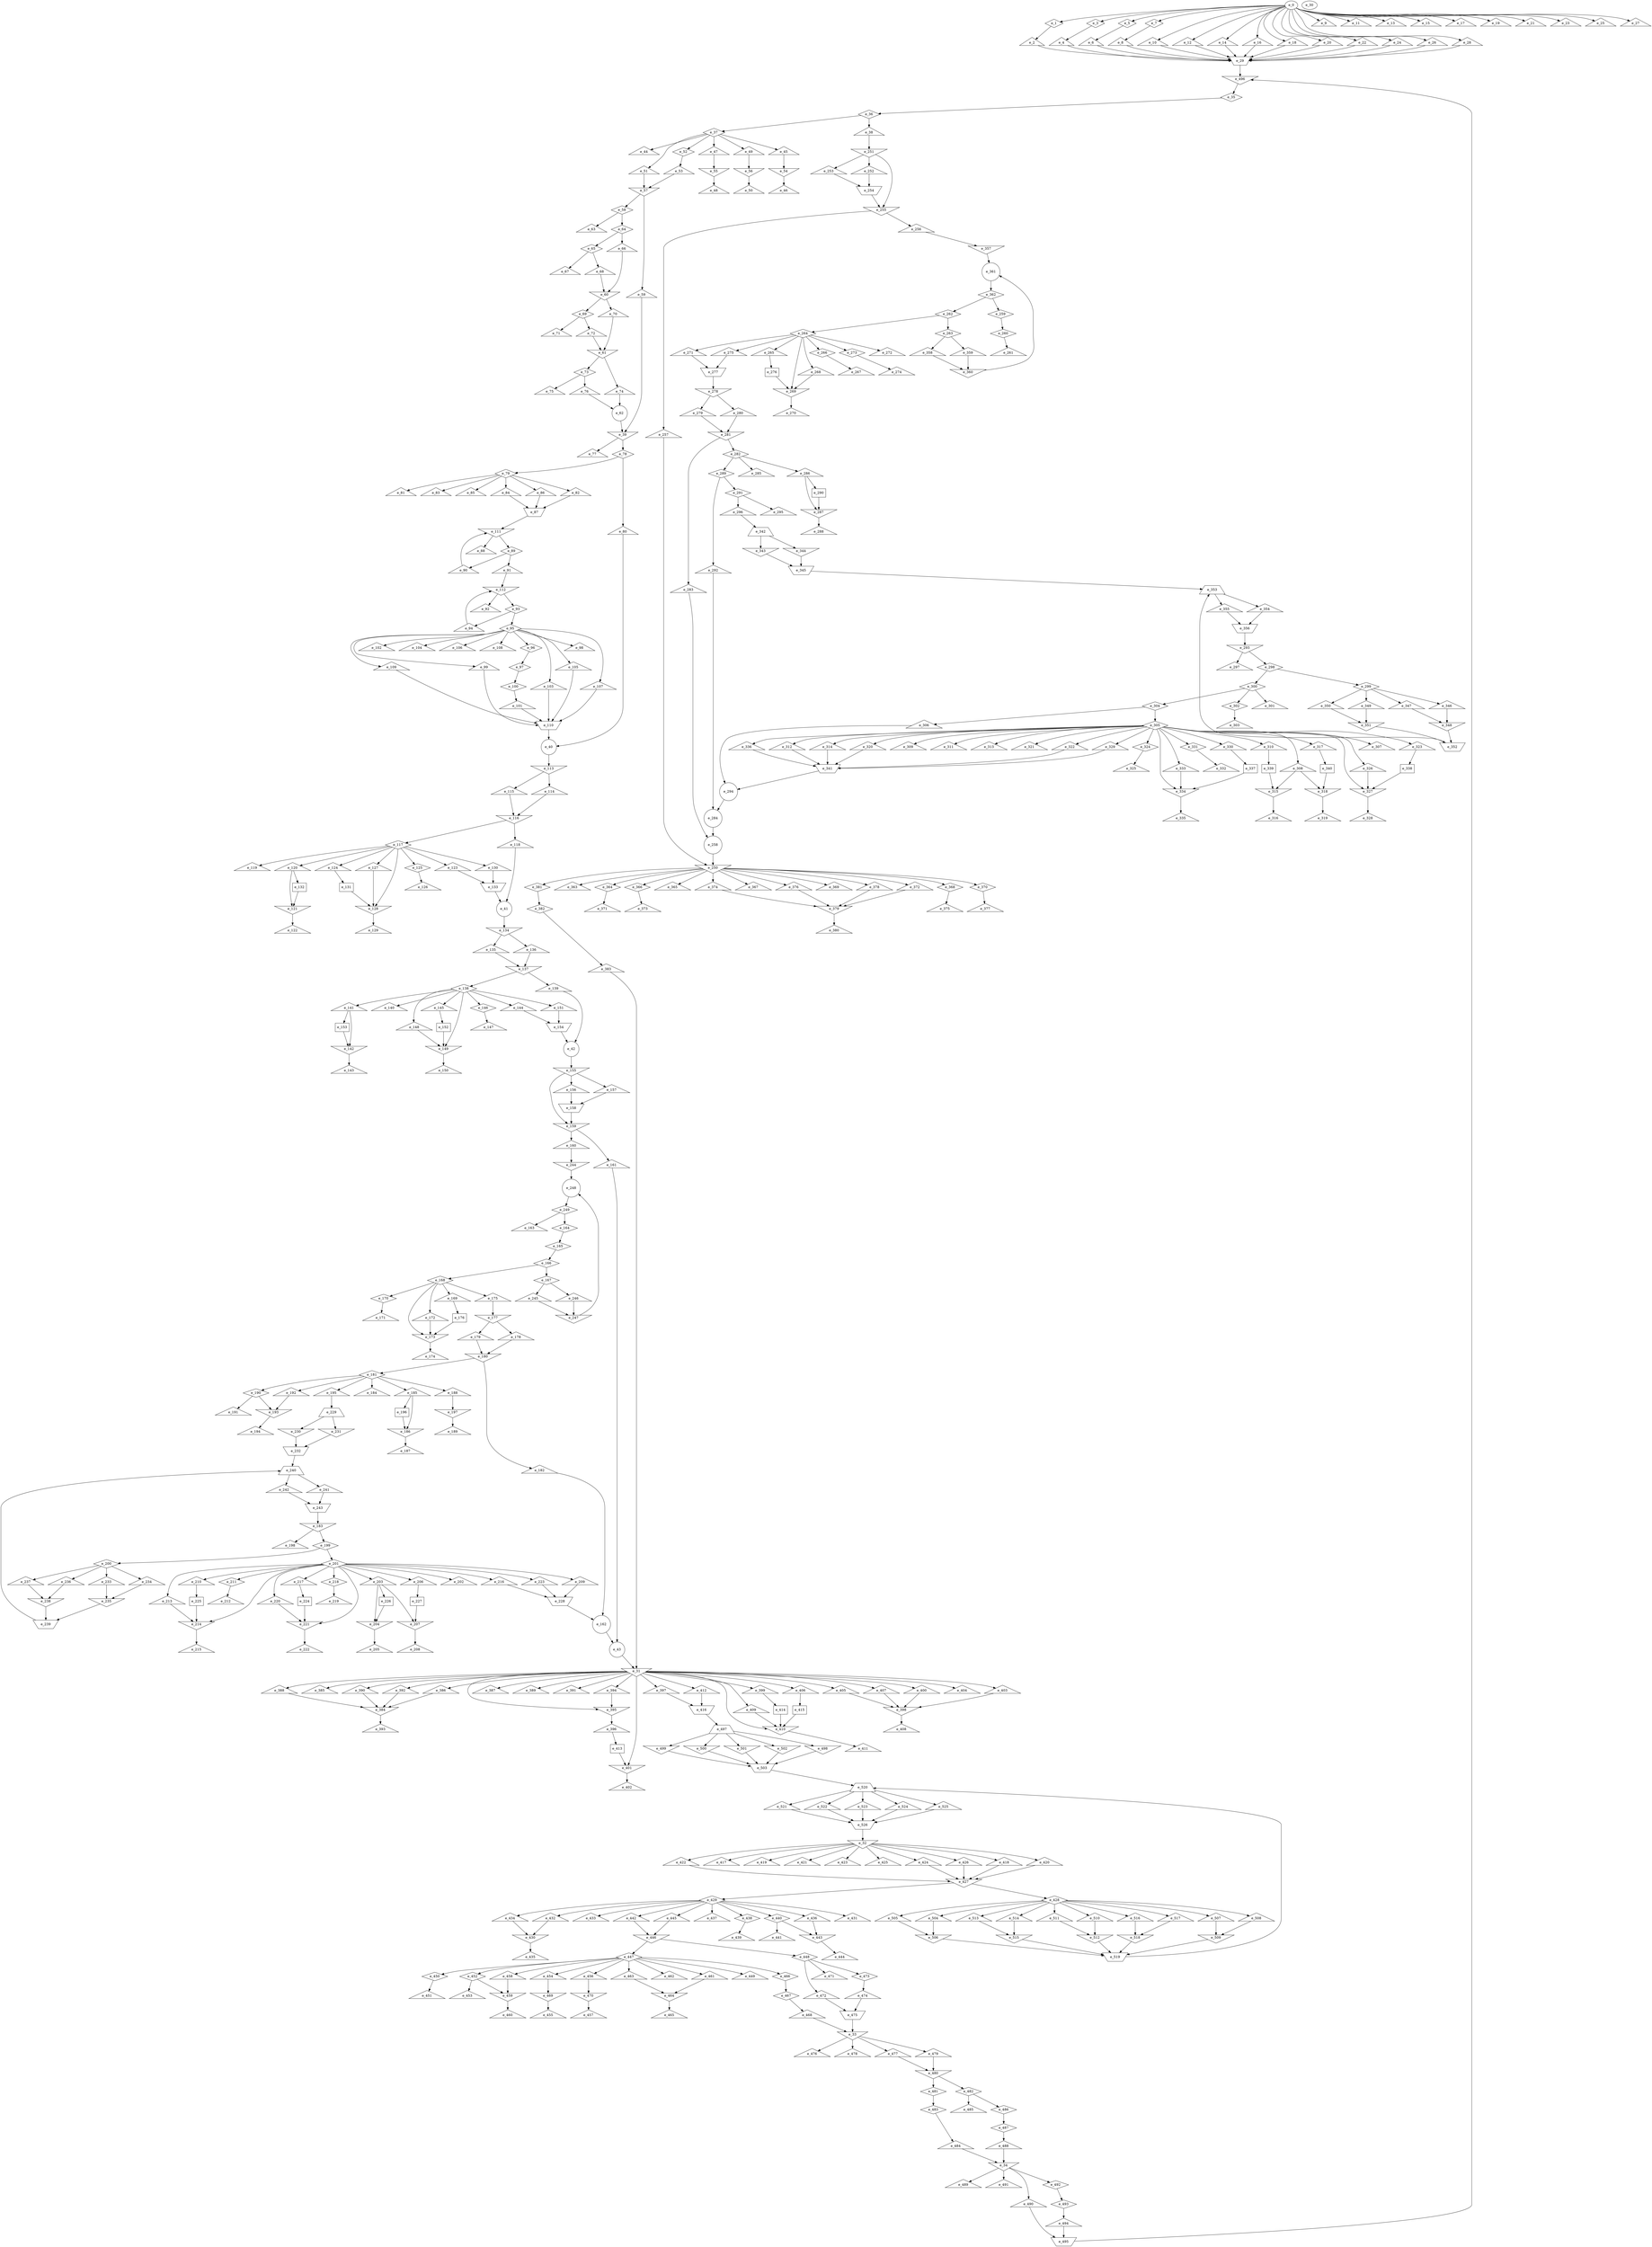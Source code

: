 digraph control_path {
  e_0: entry_node : n ;
  e_1 [shape = diamond];
  e_2 [shape = triangle];
  e_3 [shape = diamond];
  e_4 [shape = triangle];
  e_5 [shape = diamond];
  e_6 [shape = triangle];
  e_7 [shape = diamond];
  e_8 [shape = triangle];
  e_9 [shape = triangle];
  e_10 [shape = triangle];
  e_11 [shape = triangle];
  e_12 [shape = triangle];
  e_13 [shape = triangle];
  e_14 [shape = triangle];
  e_15 [shape = triangle];
  e_16 [shape = triangle];
  e_17 [shape = triangle];
  e_18 [shape = triangle];
  e_19 [shape = triangle];
  e_20 [shape = triangle];
  e_21 [shape = triangle];
  e_22 [shape = triangle];
  e_23 [shape = triangle];
  e_24 [shape = triangle];
  e_25 [shape = triangle];
  e_26 [shape = triangle];
  e_27 [shape = triangle];
  e_28 [shape = triangle];
  e_29 [shape = invtrapezium];
  e_30: exit_node : s ;
  e_31 [shape = invtriangle];
  e_32 [shape = invtriangle];
  e_33 [shape = invtriangle];
  e_34 [shape = invtriangle];
  e_35 [shape = diamond];
  e_36 [shape = diamond];
  e_37 [shape = diamond];
  e_38 [shape = triangle];
  e_39 [shape = invtriangle];
  e_40 [shape = circle];
  e_41 [shape = circle];
  e_42 [shape = circle];
  e_43 [shape = circle];
  e_44 [shape = triangle];
  e_45 [shape = triangle];
  e_46 [shape = triangle];
  e_47 [shape = triangle];
  e_48 [shape = triangle];
  e_49 [shape = triangle];
  e_50 [shape = triangle];
  e_51 [shape = triangle];
  e_52 [shape = diamond];
  e_53 [shape = triangle];
  e_54 [shape = invtriangle];
  e_55 [shape = invtriangle];
  e_56 [shape = invtriangle];
  e_57 [shape = invtriangle];
  e_58 [shape = diamond];
  e_59 [shape = triangle];
  e_60 [shape = invtriangle];
  e_61 [shape = invtriangle];
  e_62 [shape = circle];
  e_63 [shape = triangle];
  e_64 [shape = diamond];
  e_65 [shape = diamond];
  e_66 [shape = triangle];
  e_67 [shape = triangle];
  e_68 [shape = triangle];
  e_69 [shape = diamond];
  e_70 [shape = triangle];
  e_71 [shape = triangle];
  e_72 [shape = triangle];
  e_73 [shape = diamond];
  e_74 [shape = triangle];
  e_75 [shape = triangle];
  e_76 [shape = triangle];
  e_77 [shape = triangle];
  e_78 [shape = diamond];
  e_79 [shape = diamond];
  e_80 [shape = triangle];
  e_81 [shape = triangle];
  e_82 [shape = triangle];
  e_83 [shape = triangle];
  e_84 [shape = triangle];
  e_85 [shape = triangle];
  e_86 [shape = triangle];
  e_87 [shape = invtrapezium];
  e_88 [shape = triangle];
  e_89 [shape = diamond];
  e_90 [shape = triangle];
  e_91 [shape = triangle];
  e_92 [shape = triangle];
  e_93 [shape = diamond];
  e_94 [shape = triangle];
  e_95 [shape = diamond];
  e_96 [shape = diamond];
  e_97 [shape = diamond];
  e_98 [shape = triangle];
  e_99 [shape = triangle];
  e_100 [shape = diamond];
  e_101 [shape = triangle];
  e_102 [shape = triangle];
  e_103 [shape = triangle];
  e_104 [shape = triangle];
  e_105 [shape = triangle];
  e_106 [shape = triangle];
  e_107 [shape = triangle];
  e_108 [shape = triangle];
  e_109 [shape = triangle];
  e_110 [shape = invtrapezium];
  e_111 [shape = invtriangle];
  e_112 [shape = invtriangle];
  e_113 [shape = invtriangle];
  e_114 [shape = triangle];
  e_115 [shape = triangle];
  e_116 [shape = invtriangle];
  e_117 [shape = diamond];
  e_118 [shape = triangle];
  e_119 [shape = triangle];
  e_120 [shape = triangle];
  e_121 [shape = invtriangle];
  e_122 [shape = triangle];
  e_123 [shape = triangle];
  e_124 [shape = triangle];
  e_125 [shape = diamond];
  e_126 [shape = triangle];
  e_127 [shape = triangle];
  e_128 [shape = invtriangle];
  e_129 [shape = triangle];
  e_130 [shape = triangle];
  e_131 [shape = dot];
  e_132 [shape = dot];
  e_133 [shape = invtrapezium];
  e_134 [shape = invtriangle];
  e_135 [shape = triangle];
  e_136 [shape = triangle];
  e_137 [shape = invtriangle];
  e_138 [shape = diamond];
  e_139 [shape = triangle];
  e_140 [shape = triangle];
  e_141 [shape = triangle];
  e_142 [shape = invtriangle];
  e_143 [shape = triangle];
  e_144 [shape = triangle];
  e_145 [shape = triangle];
  e_146 [shape = diamond];
  e_147 [shape = triangle];
  e_148 [shape = triangle];
  e_149 [shape = invtriangle];
  e_150 [shape = triangle];
  e_151 [shape = triangle];
  e_152 [shape = dot];
  e_153 [shape = dot];
  e_154 [shape = invtrapezium];
  e_155 [shape = invtriangle];
  e_156 [shape = triangle];
  e_157 [shape = triangle];
  e_158 [shape = invtrapezium];
  e_159 [shape = invtriangle];
  e_160 [shape = triangle];
  e_161 [shape = triangle];
  e_162 [shape = circle];
  e_163 [shape = triangle];
  e_164 [shape = diamond];
  e_165 [shape = diamond];
  e_166 [shape = diamond];
  e_167 [shape = diamond];
  e_168 [shape = diamond];
  e_169 [shape = triangle];
  e_170 [shape = diamond];
  e_171 [shape = triangle];
  e_172 [shape = triangle];
  e_173 [shape = invtriangle];
  e_174 [shape = triangle];
  e_175 [shape = triangle];
  e_176 [shape = dot];
  e_177 [shape = invtriangle];
  e_178 [shape = triangle];
  e_179 [shape = triangle];
  e_180 [shape = invtriangle];
  e_181 [shape = diamond];
  e_182 [shape = triangle];
  e_183 [shape = invtriangle];
  e_184 [shape = triangle];
  e_185 [shape = triangle];
  e_186 [shape = invtriangle];
  e_187 [shape = triangle];
  e_188 [shape = triangle];
  e_189 [shape = triangle];
  e_190 [shape = diamond];
  e_191 [shape = triangle];
  e_192 [shape = triangle];
  e_193 [shape = invtriangle];
  e_194 [shape = triangle];
  e_195 [shape = triangle];
  e_196 [shape = dot];
  e_197 [shape = invtriangle];
  e_198 [shape = triangle];
  e_199 [shape = diamond];
  e_200 [shape = diamond];
  e_201 [shape = diamond];
  e_202 [shape = triangle];
  e_203 [shape = triangle];
  e_204 [shape = invtriangle];
  e_205 [shape = triangle];
  e_206 [shape = triangle];
  e_207 [shape = invtriangle];
  e_208 [shape = triangle];
  e_209 [shape = triangle];
  e_210 [shape = triangle];
  e_211 [shape = diamond];
  e_212 [shape = triangle];
  e_213 [shape = triangle];
  e_214 [shape = invtriangle];
  e_215 [shape = triangle];
  e_216 [shape = triangle];
  e_217 [shape = triangle];
  e_218 [shape = diamond];
  e_219 [shape = triangle];
  e_220 [shape = triangle];
  e_221 [shape = invtriangle];
  e_222 [shape = triangle];
  e_223 [shape = triangle];
  e_224 [shape = dot];
  e_225 [shape = dot];
  e_226 [shape = dot];
  e_227 [shape = dot];
  e_228 [shape = invtrapezium];
  e_229 [shape = trapezium];
  e_230 [shape = invtriangle];
  e_231 [shape = invtriangle];
  e_232 [shape = invtrapezium];
  e_233 [shape = triangle];
  e_234 [shape = triangle];
  e_235 [shape = invtriangle];
  e_236 [shape = triangle];
  e_237 [shape = triangle];
  e_238 [shape = invtriangle];
  e_239 [shape = invtrapezium];
  e_240 [shape = trapezium];
  e_241 [shape = triangle];
  e_242 [shape = triangle];
  e_243 [shape = invtrapezium];
  e_244 [shape = invtriangle];
  e_245 [shape = triangle];
  e_246 [shape = triangle];
  e_247 [shape = invtriangle];
  e_248 [shape = circle];
  e_249 [shape = diamond];
  e_250 [shape = invtriangle];
  e_251 [shape = invtriangle];
  e_252 [shape = triangle];
  e_253 [shape = triangle];
  e_254 [shape = invtrapezium];
  e_255 [shape = invtriangle];
  e_256 [shape = triangle];
  e_257 [shape = triangle];
  e_258 [shape = circle];
  e_259 [shape = diamond];
  e_260 [shape = diamond];
  e_261 [shape = triangle];
  e_262 [shape = diamond];
  e_263 [shape = diamond];
  e_264 [shape = diamond];
  e_265 [shape = triangle];
  e_266 [shape = diamond];
  e_267 [shape = triangle];
  e_268 [shape = triangle];
  e_269 [shape = invtriangle];
  e_270 [shape = triangle];
  e_271 [shape = triangle];
  e_272 [shape = triangle];
  e_273 [shape = diamond];
  e_274 [shape = triangle];
  e_275 [shape = triangle];
  e_276 [shape = dot];
  e_277 [shape = invtrapezium];
  e_278 [shape = invtriangle];
  e_279 [shape = triangle];
  e_280 [shape = triangle];
  e_281 [shape = invtriangle];
  e_282 [shape = diamond];
  e_283 [shape = triangle];
  e_284 [shape = circle];
  e_285 [shape = triangle];
  e_286 [shape = triangle];
  e_287 [shape = invtriangle];
  e_288 [shape = triangle];
  e_289 [shape = diamond];
  e_290 [shape = dot];
  e_291 [shape = diamond];
  e_292 [shape = triangle];
  e_293 [shape = invtriangle];
  e_294 [shape = circle];
  e_295 [shape = triangle];
  e_296 [shape = triangle];
  e_297 [shape = triangle];
  e_298 [shape = diamond];
  e_299 [shape = diamond];
  e_300 [shape = diamond];
  e_301 [shape = triangle];
  e_302 [shape = diamond];
  e_303 [shape = triangle];
  e_304 [shape = diamond];
  e_305 [shape = diamond];
  e_306 [shape = triangle];
  e_307 [shape = triangle];
  e_308 [shape = triangle];
  e_309 [shape = triangle];
  e_310 [shape = triangle];
  e_311 [shape = triangle];
  e_312 [shape = triangle];
  e_313 [shape = triangle];
  e_314 [shape = triangle];
  e_315 [shape = invtriangle];
  e_316 [shape = triangle];
  e_317 [shape = triangle];
  e_318 [shape = invtriangle];
  e_319 [shape = triangle];
  e_320 [shape = triangle];
  e_321 [shape = triangle];
  e_322 [shape = triangle];
  e_323 [shape = triangle];
  e_324 [shape = diamond];
  e_325 [shape = triangle];
  e_326 [shape = triangle];
  e_327 [shape = invtriangle];
  e_328 [shape = triangle];
  e_329 [shape = triangle];
  e_330 [shape = triangle];
  e_331 [shape = diamond];
  e_332 [shape = triangle];
  e_333 [shape = triangle];
  e_334 [shape = invtriangle];
  e_335 [shape = triangle];
  e_336 [shape = triangle];
  e_337 [shape = dot];
  e_338 [shape = dot];
  e_339 [shape = dot];
  e_340 [shape = dot];
  e_341 [shape = invtrapezium];
  e_342 [shape = trapezium];
  e_343 [shape = invtriangle];
  e_344 [shape = invtriangle];
  e_345 [shape = invtrapezium];
  e_346 [shape = triangle];
  e_347 [shape = triangle];
  e_348 [shape = invtriangle];
  e_349 [shape = triangle];
  e_350 [shape = triangle];
  e_351 [shape = invtriangle];
  e_352 [shape = invtrapezium];
  e_353 [shape = trapezium];
  e_354 [shape = triangle];
  e_355 [shape = triangle];
  e_356 [shape = invtrapezium];
  e_357 [shape = invtriangle];
  e_358 [shape = triangle];
  e_359 [shape = triangle];
  e_360 [shape = invtriangle];
  e_361 [shape = circle];
  e_362 [shape = diamond];
  e_363 [shape = triangle];
  e_364 [shape = diamond];
  e_365 [shape = triangle];
  e_366 [shape = diamond];
  e_367 [shape = triangle];
  e_368 [shape = diamond];
  e_369 [shape = triangle];
  e_370 [shape = diamond];
  e_371 [shape = triangle];
  e_372 [shape = triangle];
  e_373 [shape = triangle];
  e_374 [shape = triangle];
  e_375 [shape = triangle];
  e_376 [shape = triangle];
  e_377 [shape = triangle];
  e_378 [shape = triangle];
  e_379 [shape = invtriangle];
  e_380 [shape = triangle];
  e_381 [shape = diamond];
  e_382 [shape = diamond];
  e_383 [shape = triangle];
  e_384 [shape = invtriangle];
  e_385 [shape = triangle];
  e_386 [shape = triangle];
  e_387 [shape = triangle];
  e_388 [shape = triangle];
  e_389 [shape = triangle];
  e_390 [shape = triangle];
  e_391 [shape = triangle];
  e_392 [shape = triangle];
  e_393 [shape = triangle];
  e_394 [shape = triangle];
  e_395 [shape = invtriangle];
  e_396 [shape = triangle];
  e_397 [shape = triangle];
  e_398 [shape = invtriangle];
  e_399 [shape = triangle];
  e_400 [shape = triangle];
  e_401 [shape = invtriangle];
  e_402 [shape = triangle];
  e_403 [shape = triangle];
  e_404 [shape = triangle];
  e_405 [shape = triangle];
  e_406 [shape = triangle];
  e_407 [shape = triangle];
  e_408 [shape = triangle];
  e_409 [shape = triangle];
  e_410 [shape = invtriangle];
  e_411 [shape = triangle];
  e_412 [shape = triangle];
  e_413 [shape = dot];
  e_414 [shape = dot];
  e_415 [shape = dot];
  e_416 [shape = invtrapezium];
  e_417 [shape = triangle];
  e_418 [shape = triangle];
  e_419 [shape = triangle];
  e_420 [shape = triangle];
  e_421 [shape = triangle];
  e_422 [shape = triangle];
  e_423 [shape = triangle];
  e_424 [shape = triangle];
  e_425 [shape = triangle];
  e_426 [shape = triangle];
  e_427 [shape = invtriangle];
  e_428 [shape = diamond];
  e_429 [shape = diamond];
  e_430 [shape = invtriangle];
  e_431 [shape = triangle];
  e_432 [shape = triangle];
  e_433 [shape = triangle];
  e_434 [shape = triangle];
  e_435 [shape = triangle];
  e_436 [shape = triangle];
  e_437 [shape = triangle];
  e_438 [shape = diamond];
  e_439 [shape = triangle];
  e_440 [shape = diamond];
  e_441 [shape = triangle];
  e_442 [shape = triangle];
  e_443 [shape = invtriangle];
  e_444 [shape = triangle];
  e_445 [shape = triangle];
  e_446 [shape = invtriangle];
  e_447 [shape = diamond];
  e_448 [shape = diamond];
  e_449 [shape = triangle];
  e_450 [shape = diamond];
  e_451 [shape = triangle];
  e_452 [shape = diamond];
  e_453 [shape = triangle];
  e_454 [shape = triangle];
  e_455 [shape = triangle];
  e_456 [shape = triangle];
  e_457 [shape = triangle];
  e_458 [shape = triangle];
  e_459 [shape = invtriangle];
  e_460 [shape = triangle];
  e_461 [shape = triangle];
  e_462 [shape = triangle];
  e_463 [shape = triangle];
  e_464 [shape = invtriangle];
  e_465 [shape = triangle];
  e_466 [shape = diamond];
  e_467 [shape = diamond];
  e_468 [shape = triangle];
  e_469 [shape = invtriangle];
  e_470 [shape = invtriangle];
  e_471 [shape = triangle];
  e_472 [shape = triangle];
  e_473 [shape = diamond];
  e_474 [shape = triangle];
  e_475 [shape = invtrapezium];
  e_476 [shape = triangle];
  e_477 [shape = triangle];
  e_478 [shape = triangle];
  e_479 [shape = triangle];
  e_480 [shape = invtriangle];
  e_481 [shape = diamond];
  e_482 [shape = diamond];
  e_483 [shape = diamond];
  e_484 [shape = triangle];
  e_485 [shape = triangle];
  e_486 [shape = diamond];
  e_487 [shape = diamond];
  e_488 [shape = triangle];
  e_489 [shape = triangle];
  e_490 [shape = triangle];
  e_491 [shape = triangle];
  e_492 [shape = diamond];
  e_493 [shape = diamond];
  e_494 [shape = triangle];
  e_495 [shape = invtrapezium];
  e_496 [shape = invtriangle];
  e_497 [shape = trapezium];
  e_498 [shape = invtriangle];
  e_499 [shape = invtriangle];
  e_500 [shape = invtriangle];
  e_501 [shape = invtriangle];
  e_502 [shape = invtriangle];
  e_503 [shape = invtrapezium];
  e_504 [shape = triangle];
  e_505 [shape = triangle];
  e_506 [shape = invtriangle];
  e_507 [shape = triangle];
  e_508 [shape = triangle];
  e_509 [shape = invtriangle];
  e_510 [shape = triangle];
  e_511 [shape = triangle];
  e_512 [shape = invtriangle];
  e_513 [shape = triangle];
  e_514 [shape = triangle];
  e_515 [shape = invtriangle];
  e_516 [shape = triangle];
  e_517 [shape = triangle];
  e_518 [shape = invtriangle];
  e_519 [shape = invtrapezium];
  e_520 [shape = trapezium];
  e_521 [shape = triangle];
  e_522 [shape = triangle];
  e_523 [shape = triangle];
  e_524 [shape = triangle];
  e_525 [shape = triangle];
  e_526 [shape = invtrapezium];
  e_0 -> e_1;
  e_1 -> e_2;
  e_0 -> e_3;
  e_3 -> e_4;
  e_0 -> e_5;
  e_5 -> e_6;
  e_0 -> e_7;
  e_7 -> e_8;
  e_0 -> e_9;
  e_0 -> e_10;
  e_0 -> e_11;
  e_0 -> e_12;
  e_0 -> e_13;
  e_0 -> e_14;
  e_0 -> e_15;
  e_0 -> e_16;
  e_0 -> e_17;
  e_0 -> e_18;
  e_0 -> e_19;
  e_0 -> e_20;
  e_0 -> e_21;
  e_0 -> e_22;
  e_0 -> e_23;
  e_0 -> e_24;
  e_0 -> e_25;
  e_0 -> e_26;
  e_0 -> e_27;
  e_0 -> e_28;
  e_20 -> e_29;
  e_2 -> e_29;
  e_26 -> e_29;
  e_28 -> e_29;
  e_22 -> e_29;
  e_24 -> e_29;
  e_4 -> e_29;
  e_6 -> e_29;
  e_8 -> e_29;
  e_10 -> e_29;
  e_12 -> e_29;
  e_14 -> e_29;
  e_16 -> e_29;
  e_18 -> e_29;
  e_43 -> e_31;
  e_383 -> e_31;
  e_526 -> e_32;
  e_468 -> e_33;
  e_475 -> e_33;
  e_484 -> e_34;
  e_488 -> e_34;
  e_496 -> e_35;
  e_35 -> e_36;
  e_36 -> e_37;
  e_36 -> e_38;
  e_62 -> e_39;
  e_59 -> e_39;
  e_80 -> e_40;
  e_110 -> e_40;
  e_118 -> e_41;
  e_133 -> e_41;
  e_139 -> e_42;
  e_154 -> e_42;
  e_161 -> e_43;
  e_162 -> e_43;
  e_37 -> e_44;
  e_37 -> e_45;
  e_54 -> e_46;
  e_37 -> e_47;
  e_55 -> e_48;
  e_37 -> e_49;
  e_56 -> e_50;
  e_37 -> e_51;
  e_37 -> e_52;
  e_52 -> e_53;
  e_45 -> e_54;
  e_47 -> e_55;
  e_49 -> e_56;
  e_51 -> e_57;
  e_53 -> e_57;
  e_57 -> e_58;
  e_57 -> e_59;
  e_68 -> e_60;
  e_66 -> e_60;
  e_70 -> e_61;
  e_72 -> e_61;
  e_74 -> e_62;
  e_76 -> e_62;
  e_58 -> e_63;
  e_58 -> e_64;
  e_64 -> e_65;
  e_64 -> e_66;
  e_65 -> e_67;
  e_65 -> e_68;
  e_60 -> e_69;
  e_60 -> e_70;
  e_69 -> e_71;
  e_69 -> e_72;
  e_61 -> e_73;
  e_61 -> e_74;
  e_73 -> e_75;
  e_73 -> e_76;
  e_39 -> e_77;
  e_39 -> e_78;
  e_78 -> e_79;
  e_78 -> e_80;
  e_79 -> e_81;
  e_79 -> e_82;
  e_79 -> e_83;
  e_79 -> e_84;
  e_79 -> e_85;
  e_79 -> e_86;
  e_86 -> e_87;
  e_84 -> e_87;
  e_82 -> e_87;
  e_111 -> e_88;
  e_111 -> e_89;
  e_89 -> e_90;
  e_89 -> e_91;
  e_112 -> e_92;
  e_112 -> e_93;
  e_93 -> e_94;
  e_93 -> e_95;
  e_95 -> e_96;
  e_96 -> e_97;
  e_95 -> e_98;
  e_95 -> e_99;
  e_97 -> e_100;
  e_100 -> e_101;
  e_95 -> e_102;
  e_95 -> e_103;
  e_95 -> e_104;
  e_95 -> e_105;
  e_95 -> e_106;
  e_95 -> e_107;
  e_95 -> e_108;
  e_95 -> e_109;
  e_99 -> e_110;
  e_101 -> e_110;
  e_105 -> e_110;
  e_107 -> e_110;
  e_109 -> e_110;
  e_103 -> e_110;
  e_90 -> e_111;
  e_87 -> e_111;
  e_94 -> e_112;
  e_91 -> e_112;
  e_40 -> e_113;
  e_113 -> e_114;
  e_113 -> e_115;
  e_114 -> e_116;
  e_115 -> e_116;
  e_116 -> e_117;
  e_116 -> e_118;
  e_117 -> e_119;
  e_117 -> e_120;
  e_120 -> e_121;
  e_132 -> e_121;
  e_121 -> e_122;
  e_117 -> e_123;
  e_117 -> e_124;
  e_117 -> e_125;
  e_125 -> e_126;
  e_117 -> e_127;
  e_117 -> e_128;
  e_127 -> e_128;
  e_131 -> e_128;
  e_128 -> e_129;
  e_117 -> e_130;
  e_124 -> e_131;
  e_120 -> e_132;
  e_123 -> e_133;
  e_130 -> e_133;
  e_41 -> e_134;
  e_134 -> e_135;
  e_134 -> e_136;
  e_135 -> e_137;
  e_136 -> e_137;
  e_137 -> e_138;
  e_137 -> e_139;
  e_138 -> e_140;
  e_138 -> e_141;
  e_141 -> e_142;
  e_153 -> e_142;
  e_142 -> e_143;
  e_138 -> e_144;
  e_138 -> e_145;
  e_138 -> e_146;
  e_146 -> e_147;
  e_138 -> e_148;
  e_138 -> e_149;
  e_148 -> e_149;
  e_152 -> e_149;
  e_149 -> e_150;
  e_138 -> e_151;
  e_145 -> e_152;
  e_141 -> e_153;
  e_144 -> e_154;
  e_151 -> e_154;
  e_42 -> e_155;
  e_155 -> e_156;
  e_155 -> e_157;
  e_156 -> e_158;
  e_157 -> e_158;
  e_155 -> e_159;
  e_158 -> e_159;
  e_159 -> e_160;
  e_159 -> e_161;
  e_182 -> e_162;
  e_228 -> e_162;
  e_249 -> e_163;
  e_249 -> e_164;
  e_164 -> e_165;
  e_165 -> e_166;
  e_166 -> e_167;
  e_166 -> e_168;
  e_168 -> e_169;
  e_168 -> e_170;
  e_170 -> e_171;
  e_168 -> e_172;
  e_168 -> e_173;
  e_172 -> e_173;
  e_176 -> e_173;
  e_173 -> e_174;
  e_168 -> e_175;
  e_169 -> e_176;
  e_175 -> e_177;
  e_177 -> e_178;
  e_177 -> e_179;
  e_178 -> e_180;
  e_179 -> e_180;
  e_180 -> e_181;
  e_180 -> e_182;
  e_243 -> e_183;
  e_181 -> e_184;
  e_181 -> e_185;
  e_185 -> e_186;
  e_196 -> e_186;
  e_186 -> e_187;
  e_181 -> e_188;
  e_197 -> e_189;
  e_181 -> e_190;
  e_190 -> e_191;
  e_181 -> e_192;
  e_190 -> e_193;
  e_192 -> e_193;
  e_193 -> e_194;
  e_181 -> e_195;
  e_185 -> e_196;
  e_188 -> e_197;
  e_183 -> e_198;
  e_183 -> e_199;
  e_199 -> e_200;
  e_199 -> e_201;
  e_201 -> e_202;
  e_201 -> e_203;
  e_203 -> e_204;
  e_226 -> e_204;
  e_204 -> e_205;
  e_201 -> e_206;
  e_203 -> e_207;
  e_227 -> e_207;
  e_207 -> e_208;
  e_201 -> e_209;
  e_201 -> e_210;
  e_201 -> e_211;
  e_211 -> e_212;
  e_201 -> e_213;
  e_201 -> e_214;
  e_213 -> e_214;
  e_225 -> e_214;
  e_214 -> e_215;
  e_201 -> e_216;
  e_201 -> e_217;
  e_201 -> e_218;
  e_218 -> e_219;
  e_201 -> e_220;
  e_201 -> e_221;
  e_220 -> e_221;
  e_224 -> e_221;
  e_221 -> e_222;
  e_201 -> e_223;
  e_217 -> e_224;
  e_210 -> e_225;
  e_203 -> e_226;
  e_206 -> e_227;
  e_209 -> e_228;
  e_216 -> e_228;
  e_223 -> e_228;
  e_195 -> e_229;
  e_229 -> e_230;
  e_229 -> e_231;
  e_230 -> e_232;
  e_231 -> e_232;
  e_200 -> e_233;
  e_200 -> e_234;
  e_233 -> e_235;
  e_234 -> e_235;
  e_200 -> e_236;
  e_200 -> e_237;
  e_236 -> e_238;
  e_237 -> e_238;
  e_235 -> e_239;
  e_238 -> e_239;
  e_232 -> e_240;
  e_239 -> e_240;
  e_240 -> e_241;
  e_240 -> e_242;
  e_241 -> e_243;
  e_242 -> e_243;
  e_160 -> e_244;
  e_167 -> e_245;
  e_167 -> e_246;
  e_245 -> e_247;
  e_246 -> e_247;
  e_244 -> e_248;
  e_247 -> e_248;
  e_248 -> e_249;
  e_257 -> e_250;
  e_258 -> e_250;
  e_38 -> e_251;
  e_251 -> e_252;
  e_251 -> e_253;
  e_252 -> e_254;
  e_253 -> e_254;
  e_251 -> e_255;
  e_254 -> e_255;
  e_255 -> e_256;
  e_255 -> e_257;
  e_283 -> e_258;
  e_284 -> e_258;
  e_362 -> e_259;
  e_259 -> e_260;
  e_260 -> e_261;
  e_362 -> e_262;
  e_262 -> e_263;
  e_262 -> e_264;
  e_264 -> e_265;
  e_264 -> e_266;
  e_266 -> e_267;
  e_264 -> e_268;
  e_264 -> e_269;
  e_268 -> e_269;
  e_276 -> e_269;
  e_269 -> e_270;
  e_264 -> e_271;
  e_264 -> e_272;
  e_264 -> e_273;
  e_273 -> e_274;
  e_264 -> e_275;
  e_265 -> e_276;
  e_271 -> e_277;
  e_275 -> e_277;
  e_277 -> e_278;
  e_278 -> e_279;
  e_278 -> e_280;
  e_279 -> e_281;
  e_280 -> e_281;
  e_281 -> e_282;
  e_281 -> e_283;
  e_292 -> e_284;
  e_294 -> e_284;
  e_282 -> e_285;
  e_282 -> e_286;
  e_286 -> e_287;
  e_290 -> e_287;
  e_287 -> e_288;
  e_282 -> e_289;
  e_286 -> e_290;
  e_289 -> e_291;
  e_289 -> e_292;
  e_356 -> e_293;
  e_306 -> e_294;
  e_341 -> e_294;
  e_291 -> e_295;
  e_291 -> e_296;
  e_293 -> e_297;
  e_293 -> e_298;
  e_298 -> e_299;
  e_298 -> e_300;
  e_300 -> e_301;
  e_300 -> e_302;
  e_302 -> e_303;
  e_300 -> e_304;
  e_304 -> e_305;
  e_304 -> e_306;
  e_305 -> e_307;
  e_305 -> e_308;
  e_305 -> e_309;
  e_305 -> e_310;
  e_305 -> e_311;
  e_305 -> e_312;
  e_305 -> e_313;
  e_305 -> e_314;
  e_308 -> e_315;
  e_339 -> e_315;
  e_315 -> e_316;
  e_305 -> e_317;
  e_308 -> e_318;
  e_340 -> e_318;
  e_318 -> e_319;
  e_305 -> e_320;
  e_305 -> e_321;
  e_305 -> e_322;
  e_305 -> e_323;
  e_305 -> e_324;
  e_324 -> e_325;
  e_305 -> e_326;
  e_305 -> e_327;
  e_326 -> e_327;
  e_338 -> e_327;
  e_327 -> e_328;
  e_305 -> e_329;
  e_305 -> e_330;
  e_305 -> e_331;
  e_331 -> e_332;
  e_305 -> e_333;
  e_305 -> e_334;
  e_333 -> e_334;
  e_337 -> e_334;
  e_334 -> e_335;
  e_305 -> e_336;
  e_330 -> e_337;
  e_323 -> e_338;
  e_310 -> e_339;
  e_317 -> e_340;
  e_312 -> e_341;
  e_314 -> e_341;
  e_320 -> e_341;
  e_322 -> e_341;
  e_329 -> e_341;
  e_336 -> e_341;
  e_296 -> e_342;
  e_342 -> e_343;
  e_342 -> e_344;
  e_343 -> e_345;
  e_344 -> e_345;
  e_299 -> e_346;
  e_299 -> e_347;
  e_346 -> e_348;
  e_347 -> e_348;
  e_299 -> e_349;
  e_299 -> e_350;
  e_349 -> e_351;
  e_350 -> e_351;
  e_348 -> e_352;
  e_351 -> e_352;
  e_345 -> e_353;
  e_352 -> e_353;
  e_353 -> e_354;
  e_353 -> e_355;
  e_354 -> e_356;
  e_355 -> e_356;
  e_256 -> e_357;
  e_263 -> e_358;
  e_263 -> e_359;
  e_358 -> e_360;
  e_359 -> e_360;
  e_357 -> e_361;
  e_360 -> e_361;
  e_361 -> e_362;
  e_250 -> e_363;
  e_250 -> e_364;
  e_250 -> e_365;
  e_250 -> e_366;
  e_250 -> e_367;
  e_250 -> e_368;
  e_250 -> e_369;
  e_250 -> e_370;
  e_364 -> e_371;
  e_250 -> e_372;
  e_366 -> e_373;
  e_250 -> e_374;
  e_368 -> e_375;
  e_250 -> e_376;
  e_370 -> e_377;
  e_250 -> e_378;
  e_372 -> e_379;
  e_374 -> e_379;
  e_376 -> e_379;
  e_378 -> e_379;
  e_379 -> e_380;
  e_250 -> e_381;
  e_381 -> e_382;
  e_382 -> e_383;
  e_386 -> e_384;
  e_388 -> e_384;
  e_390 -> e_384;
  e_392 -> e_384;
  e_31 -> e_385;
  e_31 -> e_386;
  e_31 -> e_387;
  e_31 -> e_388;
  e_31 -> e_389;
  e_31 -> e_390;
  e_31 -> e_391;
  e_31 -> e_392;
  e_384 -> e_393;
  e_31 -> e_394;
  e_31 -> e_395;
  e_394 -> e_395;
  e_395 -> e_396;
  e_31 -> e_397;
  e_400 -> e_398;
  e_403 -> e_398;
  e_405 -> e_398;
  e_407 -> e_398;
  e_31 -> e_399;
  e_31 -> e_400;
  e_31 -> e_401;
  e_413 -> e_401;
  e_401 -> e_402;
  e_31 -> e_403;
  e_31 -> e_404;
  e_31 -> e_405;
  e_31 -> e_406;
  e_31 -> e_407;
  e_398 -> e_408;
  e_31 -> e_409;
  e_31 -> e_410;
  e_409 -> e_410;
  e_414 -> e_410;
  e_415 -> e_410;
  e_410 -> e_411;
  e_31 -> e_412;
  e_396 -> e_413;
  e_399 -> e_414;
  e_406 -> e_415;
  e_397 -> e_416;
  e_412 -> e_416;
  e_32 -> e_417;
  e_32 -> e_418;
  e_32 -> e_419;
  e_32 -> e_420;
  e_32 -> e_421;
  e_32 -> e_422;
  e_32 -> e_423;
  e_32 -> e_424;
  e_32 -> e_425;
  e_32 -> e_426;
  e_418 -> e_427;
  e_420 -> e_427;
  e_422 -> e_427;
  e_424 -> e_427;
  e_426 -> e_427;
  e_427 -> e_428;
  e_427 -> e_429;
  e_432 -> e_430;
  e_434 -> e_430;
  e_429 -> e_431;
  e_429 -> e_432;
  e_429 -> e_433;
  e_429 -> e_434;
  e_430 -> e_435;
  e_429 -> e_436;
  e_429 -> e_437;
  e_429 -> e_438;
  e_438 -> e_439;
  e_429 -> e_440;
  e_440 -> e_441;
  e_429 -> e_442;
  e_436 -> e_443;
  e_440 -> e_443;
  e_443 -> e_444;
  e_429 -> e_445;
  e_442 -> e_446;
  e_445 -> e_446;
  e_446 -> e_447;
  e_446 -> e_448;
  e_447 -> e_449;
  e_447 -> e_450;
  e_450 -> e_451;
  e_447 -> e_452;
  e_452 -> e_453;
  e_447 -> e_454;
  e_469 -> e_455;
  e_447 -> e_456;
  e_470 -> e_457;
  e_447 -> e_458;
  e_452 -> e_459;
  e_458 -> e_459;
  e_459 -> e_460;
  e_447 -> e_461;
  e_447 -> e_462;
  e_447 -> e_463;
  e_461 -> e_464;
  e_463 -> e_464;
  e_464 -> e_465;
  e_447 -> e_466;
  e_466 -> e_467;
  e_467 -> e_468;
  e_454 -> e_469;
  e_456 -> e_470;
  e_448 -> e_471;
  e_448 -> e_472;
  e_448 -> e_473;
  e_473 -> e_474;
  e_472 -> e_475;
  e_474 -> e_475;
  e_33 -> e_476;
  e_33 -> e_477;
  e_33 -> e_478;
  e_33 -> e_479;
  e_477 -> e_480;
  e_479 -> e_480;
  e_480 -> e_481;
  e_480 -> e_482;
  e_481 -> e_483;
  e_483 -> e_484;
  e_482 -> e_485;
  e_482 -> e_486;
  e_486 -> e_487;
  e_487 -> e_488;
  e_34 -> e_489;
  e_34 -> e_490;
  e_34 -> e_491;
  e_34 -> e_492;
  e_492 -> e_493;
  e_493 -> e_494;
  e_490 -> e_495;
  e_494 -> e_495;
  e_29 -> e_496;
  e_495 -> e_496;
  e_416 -> e_497;
  e_497 -> e_498;
  e_497 -> e_499;
  e_497 -> e_500;
  e_497 -> e_501;
  e_497 -> e_502;
  e_498 -> e_503;
  e_499 -> e_503;
  e_500 -> e_503;
  e_501 -> e_503;
  e_502 -> e_503;
  e_428 -> e_504;
  e_428 -> e_505;
  e_504 -> e_506;
  e_505 -> e_506;
  e_428 -> e_507;
  e_428 -> e_508;
  e_507 -> e_509;
  e_508 -> e_509;
  e_428 -> e_510;
  e_428 -> e_511;
  e_510 -> e_512;
  e_511 -> e_512;
  e_428 -> e_513;
  e_428 -> e_514;
  e_513 -> e_515;
  e_514 -> e_515;
  e_428 -> e_516;
  e_428 -> e_517;
  e_516 -> e_518;
  e_517 -> e_518;
  e_506 -> e_519;
  e_509 -> e_519;
  e_512 -> e_519;
  e_515 -> e_519;
  e_518 -> e_519;
  e_503 -> e_520;
  e_519 -> e_520;
  e_520 -> e_521;
  e_520 -> e_522;
  e_520 -> e_523;
  e_520 -> e_524;
  e_520 -> e_525;
  e_521 -> e_526;
  e_522 -> e_526;
  e_523 -> e_526;
  e_524 -> e_526;
  e_525 -> e_526;
}
